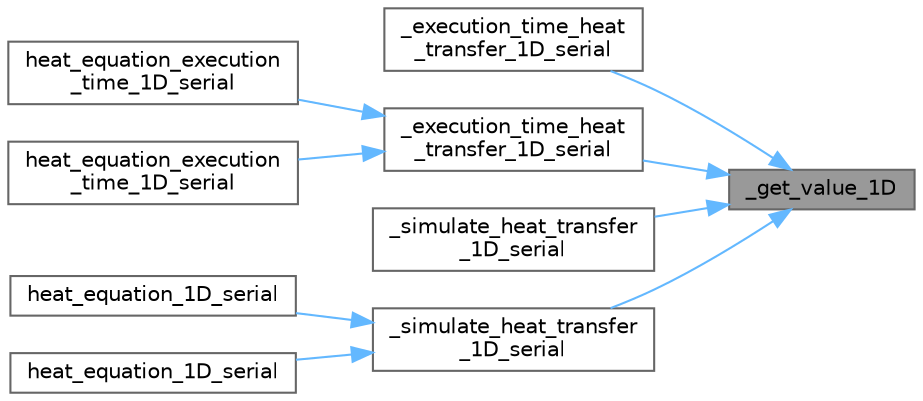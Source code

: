 digraph "_get_value_1D"
{
 // LATEX_PDF_SIZE
  bgcolor="transparent";
  edge [fontname=Helvetica,fontsize=10,labelfontname=Helvetica,labelfontsize=10];
  node [fontname=Helvetica,fontsize=10,shape=box,height=0.2,width=0.4];
  rankdir="RL";
  Node1 [id="Node000001",label="_get_value_1D",height=0.2,width=0.4,color="gray40", fillcolor="grey60", style="filled", fontcolor="black",tooltip="This is a function calculates the value of specific point in the space at specific time in 1D."];
  Node1 -> Node2 [id="edge1_Node000001_Node000002",dir="back",color="steelblue1",style="solid",tooltip=" "];
  Node2 [id="Node000002",label="_execution_time_heat\l_transfer_1D_serial",height=0.2,width=0.4,color="grey40", fillcolor="white", style="filled",URL="$temp2_2thermoserial_8c.html#a8756dcb4eafbcfa5708f4812f544ce6c",tooltip=" "];
  Node1 -> Node3 [id="edge2_Node000001_Node000003",dir="back",color="steelblue1",style="solid",tooltip=" "];
  Node3 [id="Node000003",label="_execution_time_heat\l_transfer_1D_serial",height=0.2,width=0.4,color="grey40", fillcolor="white", style="filled",URL="$_physics___l_i_b_2src_2thermoserial_8c.html#ab331ae7290ea618f5facdb1af3d90b30",tooltip="This is a function that simulates the heat transfer in 1D object as wire, and return the execution ti..."];
  Node3 -> Node4 [id="edge3_Node000003_Node000004",dir="back",color="steelblue1",style="solid",tooltip=" "];
  Node4 [id="Node000004",label="heat_equation_execution\l_time_1D_serial",height=0.2,width=0.4,color="grey40", fillcolor="white", style="filled",URL="$temp2_2physics_8c.html#ace8806fbbdd2f8cbdce5d1594776e108",tooltip=" "];
  Node3 -> Node5 [id="edge4_Node000003_Node000005",dir="back",color="steelblue1",style="solid",tooltip=" "];
  Node5 [id="Node000005",label="heat_equation_execution\l_time_1D_serial",height=0.2,width=0.4,color="grey40", fillcolor="white", style="filled",URL="$_physics___l_i_b_2src_2physics_8c.html#aa095602956542bc2a024ff4da7f7eac5",tooltip=" "];
  Node1 -> Node6 [id="edge5_Node000001_Node000006",dir="back",color="steelblue1",style="solid",tooltip=" "];
  Node6 [id="Node000006",label="_simulate_heat_transfer\l_1D_serial",height=0.2,width=0.4,color="grey40", fillcolor="white", style="filled",URL="$temp2_2thermoserial_8c.html#a5a6d42eb42cbadaa4a748460c405c724",tooltip=" "];
  Node1 -> Node7 [id="edge6_Node000001_Node000007",dir="back",color="steelblue1",style="solid",tooltip=" "];
  Node7 [id="Node000007",label="_simulate_heat_transfer\l_1D_serial",height=0.2,width=0.4,color="grey40", fillcolor="white", style="filled",URL="$_physics___l_i_b_2src_2thermoserial_8c.html#a8e0a92ebccc2fb02fedc8152a0263022",tooltip="This is a function that simulates the heat transfer in 1D object as wire, and write the result to a f..."];
  Node7 -> Node8 [id="edge7_Node000007_Node000008",dir="back",color="steelblue1",style="solid",tooltip=" "];
  Node8 [id="Node000008",label="heat_equation_1D_serial",height=0.2,width=0.4,color="grey40", fillcolor="white", style="filled",URL="$temp2_2physics_8c.html#ac56529ddc2ea2c3e0cefb9b20bcdeafc",tooltip=" "];
  Node7 -> Node9 [id="edge8_Node000007_Node000009",dir="back",color="steelblue1",style="solid",tooltip=" "];
  Node9 [id="Node000009",label="heat_equation_1D_serial",height=0.2,width=0.4,color="grey40", fillcolor="white", style="filled",URL="$_physics___l_i_b_2src_2physics_8c.html#a7390ae11a530bbf722997a1f42f310c2",tooltip=" "];
}

